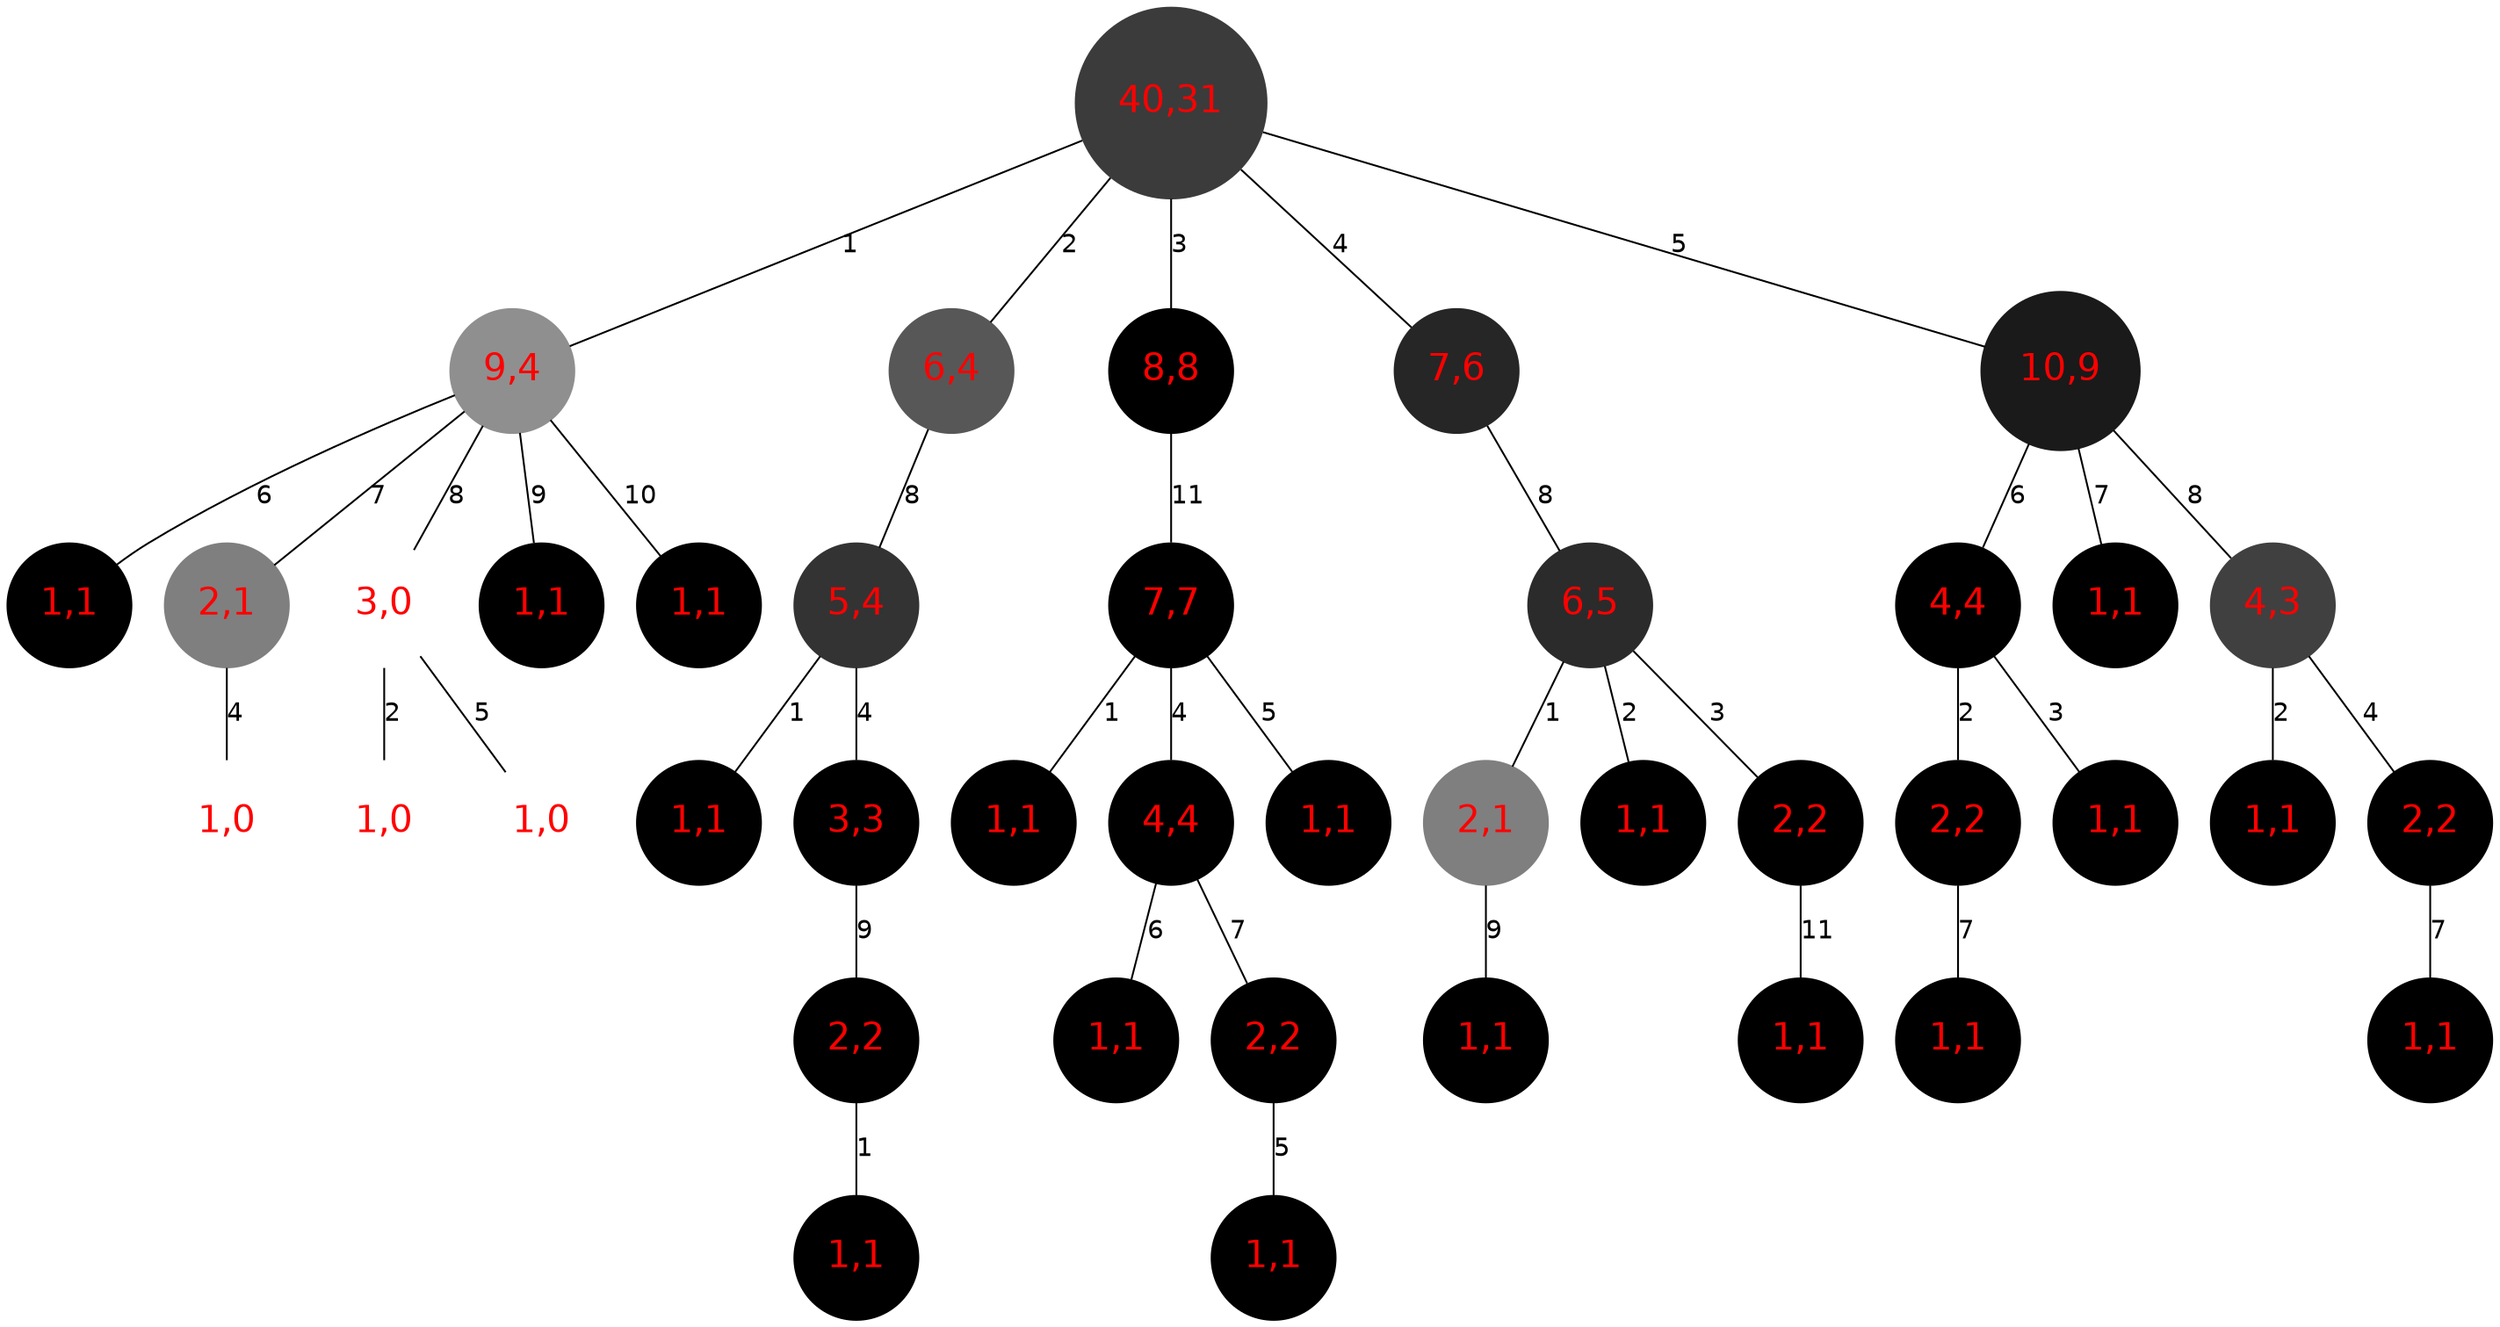 graph arbre {
 node [shape=circle,style=filled,fontname="Helvetica",fontsize=20];
edge [fontname="Helvetica"]
;0 [label="40,31",fontcolor=red, color=grey23];
1 [label="9,4",fontcolor=red, color=grey56];
2 [label="1,1",fontcolor=red, color=grey0];
1 -- 2 [label="6"];
3 [label="2,1",fontcolor=red, color=grey50];
4 [label="1,0",fontcolor=red, color=grey100];
3 -- 4 [label="4"];
1 -- 3 [label="7"];
5 [label="3,0",fontcolor=red, color=grey100];
6 [label="1,0",fontcolor=red, color=grey100];
5 -- 6 [label="2"];
7 [label="1,0",fontcolor=red, color=grey100];
5 -- 7 [label="5"];
1 -- 5 [label="8"];
8 [label="1,1",fontcolor=red, color=grey0];
1 -- 8 [label="9"];
9 [label="1,1",fontcolor=red, color=grey0];
1 -- 9 [label="10"];
0 -- 1 [label="1"];
10 [label="6,4",fontcolor=red, color=grey34];
11 [label="5,4",fontcolor=red, color=grey20];
12 [label="1,1",fontcolor=red, color=grey0];
11 -- 12 [label="1"];
13 [label="3,3",fontcolor=red, color=grey0];
14 [label="2,2",fontcolor=red, color=grey0];
15 [label="1,1",fontcolor=red, color=grey0];
14 -- 15 [label="1"];
13 -- 14 [label="9"];
11 -- 13 [label="4"];
10 -- 11 [label="8"];
0 -- 10 [label="2"];
16 [label="8,8",fontcolor=red, color=grey0];
17 [label="7,7",fontcolor=red, color=grey0];
18 [label="1,1",fontcolor=red, color=grey0];
17 -- 18 [label="1"];
19 [label="4,4",fontcolor=red, color=grey0];
20 [label="1,1",fontcolor=red, color=grey0];
19 -- 20 [label="6"];
21 [label="2,2",fontcolor=red, color=grey0];
22 [label="1,1",fontcolor=red, color=grey0];
21 -- 22 [label="5"];
19 -- 21 [label="7"];
17 -- 19 [label="4"];
23 [label="1,1",fontcolor=red, color=grey0];
17 -- 23 [label="5"];
16 -- 17 [label="11"];
0 -- 16 [label="3"];
24 [label="7,6",fontcolor=red, color=grey15];
25 [label="6,5",fontcolor=red, color=grey17];
26 [label="2,1",fontcolor=red, color=grey50];
27 [label="1,1",fontcolor=red, color=grey0];
26 -- 27 [label="9"];
25 -- 26 [label="1"];
28 [label="1,1",fontcolor=red, color=grey0];
25 -- 28 [label="2"];
29 [label="2,2",fontcolor=red, color=grey0];
30 [label="1,1",fontcolor=red, color=grey0];
29 -- 30 [label="11"];
25 -- 29 [label="3"];
24 -- 25 [label="8"];
0 -- 24 [label="4"];
31 [label="10,9",fontcolor=red, color=grey10];
32 [label="4,4",fontcolor=red, color=grey0];
33 [label="2,2",fontcolor=red, color=grey0];
34 [label="1,1",fontcolor=red, color=grey0];
33 -- 34 [label="7"];
32 -- 33 [label="2"];
35 [label="1,1",fontcolor=red, color=grey0];
32 -- 35 [label="3"];
31 -- 32 [label="6"];
36 [label="1,1",fontcolor=red, color=grey0];
31 -- 36 [label="7"];
37 [label="4,3",fontcolor=red, color=grey25];
38 [label="1,1",fontcolor=red, color=grey0];
37 -- 38 [label="2"];
39 [label="2,2",fontcolor=red, color=grey0];
40 [label="1,1",fontcolor=red, color=grey0];
39 -- 40 [label="7"];
37 -- 39 [label="4"];
31 -- 37 [label="8"];
0 -- 31 [label="5"];
}
